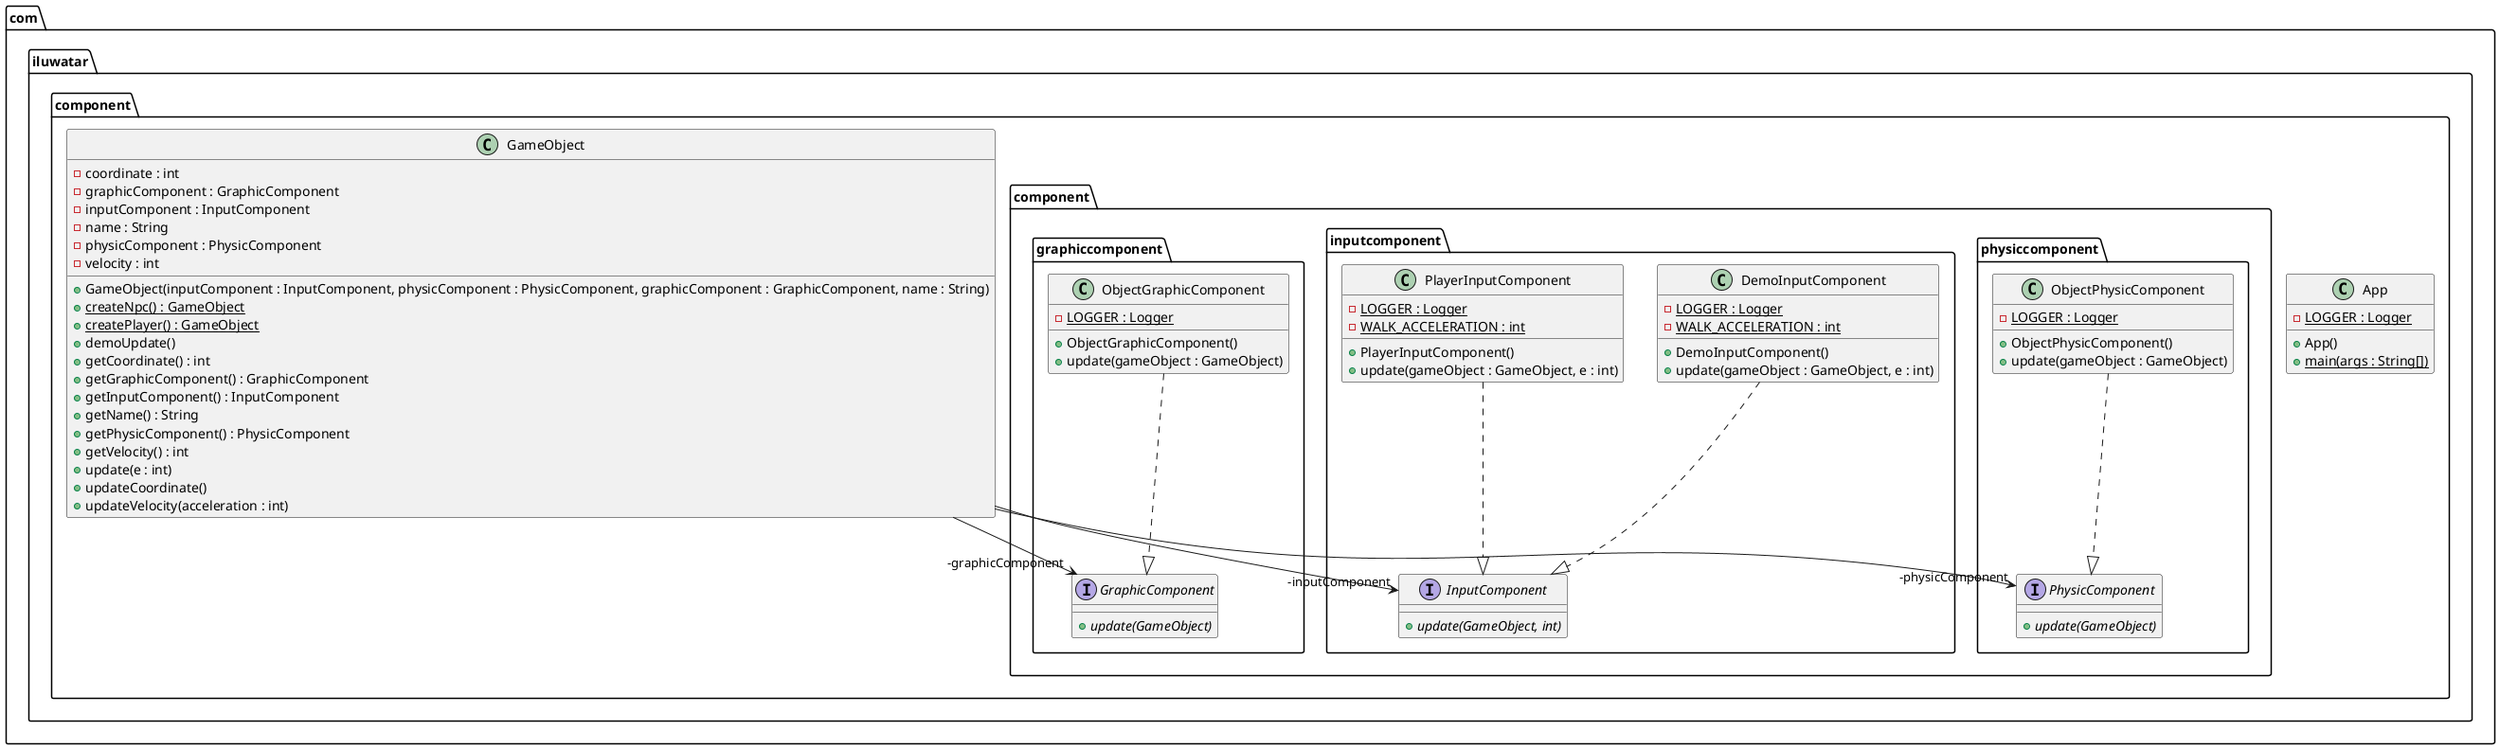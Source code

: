 @startuml
package com.iluwatar.component.component.physiccomponent {
  class ObjectPhysicComponent {
    - LOGGER : Logger {static}
    + ObjectPhysicComponent()
    + update(gameObject : GameObject)
  }
  interface PhysicComponent {
    + update(GameObject) {abstract}
  }
}
package com.iluwatar.component.component.inputcomponent {
  class DemoInputComponent {
    - LOGGER : Logger {static}
    - WALK_ACCELERATION : int {static}
    + DemoInputComponent()
    + update(gameObject : GameObject, e : int)
  }
  interface InputComponent {
    + update(GameObject, int) {abstract}
  }
  class PlayerInputComponent {
    - LOGGER : Logger {static}
    - WALK_ACCELERATION : int {static}
    + PlayerInputComponent()
    + update(gameObject : GameObject, e : int)
  }
}
package com.iluwatar.component.component.graphiccomponent {
  interface GraphicComponent {
    + update(GameObject) {abstract}
  }
  class ObjectGraphicComponent {
    - LOGGER : Logger {static}
    + ObjectGraphicComponent()
    + update(gameObject : GameObject)
  }
}
package com.iluwatar.component {
  class App {
    - LOGGER : Logger {static}
    + App()
    + main(args : String[]) {static}
  }
  class GameObject {
    - coordinate : int
    - graphicComponent : GraphicComponent
    - inputComponent : InputComponent
    - name : String
    - physicComponent : PhysicComponent
    - velocity : int
    + GameObject(inputComponent : InputComponent, physicComponent : PhysicComponent, graphicComponent : GraphicComponent, name : String)
    + createNpc() : GameObject {static}
    + createPlayer() : GameObject {static}
    + demoUpdate()
    + getCoordinate() : int
    + getGraphicComponent() : GraphicComponent
    + getInputComponent() : InputComponent
    + getName() : String
    + getPhysicComponent() : PhysicComponent
    + getVelocity() : int
    + update(e : int)
    + updateCoordinate()
    + updateVelocity(acceleration : int)
  }
}
GameObject -->  "-inputComponent" InputComponent
GameObject -->  "-graphicComponent" GraphicComponent
GameObject -->  "-physicComponent" PhysicComponent
ObjectGraphicComponent ..|> GraphicComponent 
DemoInputComponent ..|> InputComponent 
PlayerInputComponent ..|> InputComponent 
ObjectPhysicComponent ..|> PhysicComponent 
@enduml